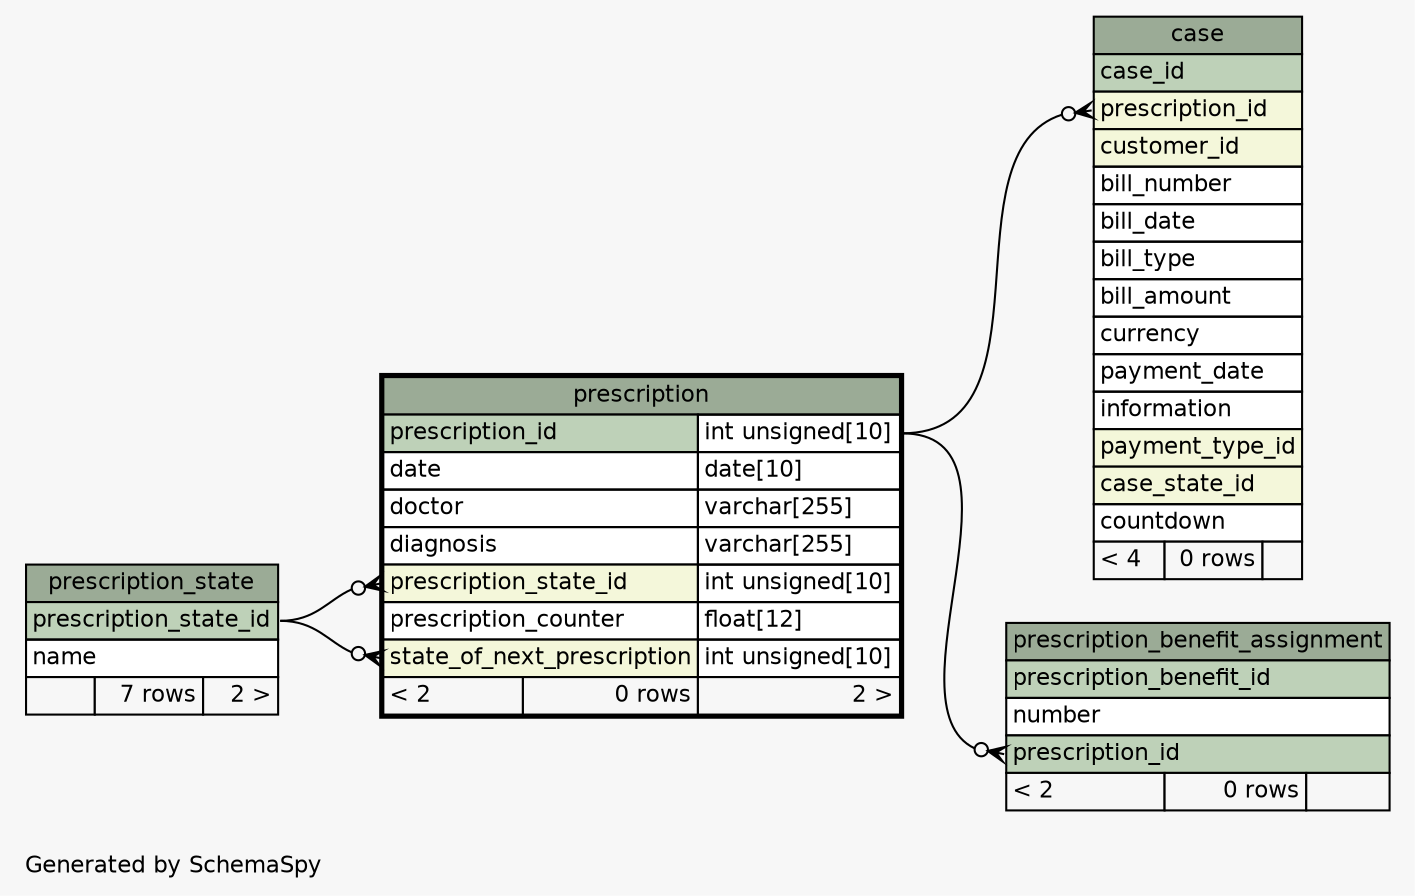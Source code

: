 // dot 2.40.1 on Linux 5.3.0-28-generic
// SchemaSpy rev 590
digraph "oneDegreeRelationshipsDiagram" {
  graph [
    rankdir="RL"
    bgcolor="#f7f7f7"
    label="\nGenerated by SchemaSpy"
    labeljust="l"
    nodesep="0.18"
    ranksep="0.46"
    fontname="Helvetica"
    fontsize="11"
  ];
  node [
    fontname="Helvetica"
    fontsize="11"
    shape="plaintext"
  ];
  edge [
    arrowsize="0.8"
  ];
  "case":"prescription_id":w -> "prescription":"prescription_id.type":e [arrowhead=none dir=back arrowtail=crowodot];
  "prescription":"prescription_state_id":w -> "prescription_state":"prescription_state_id":e [arrowhead=none dir=back arrowtail=crowodot];
  "prescription":"state_of_next_prescription":w -> "prescription_state":"prescription_state_id":e [arrowhead=none dir=back arrowtail=crowodot];
  "prescription_benefit_assignment":"prescription_id":w -> "prescription":"prescription_id.type":e [arrowhead=none dir=back arrowtail=crowodot];
  "case" [
    label=<
    <TABLE BORDER="0" CELLBORDER="1" CELLSPACING="0" BGCOLOR="#ffffff">
      <TR><TD COLSPAN="3" BGCOLOR="#9bab96" ALIGN="CENTER">case</TD></TR>
      <TR><TD PORT="case_id" COLSPAN="3" BGCOLOR="#bed1b8" ALIGN="LEFT">case_id</TD></TR>
      <TR><TD PORT="prescription_id" COLSPAN="3" BGCOLOR="#f4f7da" ALIGN="LEFT">prescription_id</TD></TR>
      <TR><TD PORT="customer_id" COLSPAN="3" BGCOLOR="#f4f7da" ALIGN="LEFT">customer_id</TD></TR>
      <TR><TD PORT="bill_number" COLSPAN="3" ALIGN="LEFT">bill_number</TD></TR>
      <TR><TD PORT="bill_date" COLSPAN="3" ALIGN="LEFT">bill_date</TD></TR>
      <TR><TD PORT="bill_type" COLSPAN="3" ALIGN="LEFT">bill_type</TD></TR>
      <TR><TD PORT="bill_amount" COLSPAN="3" ALIGN="LEFT">bill_amount</TD></TR>
      <TR><TD PORT="currency" COLSPAN="3" ALIGN="LEFT">currency</TD></TR>
      <TR><TD PORT="payment_date" COLSPAN="3" ALIGN="LEFT">payment_date</TD></TR>
      <TR><TD PORT="information" COLSPAN="3" ALIGN="LEFT">information</TD></TR>
      <TR><TD PORT="payment_type_id" COLSPAN="3" BGCOLOR="#f4f7da" ALIGN="LEFT">payment_type_id</TD></TR>
      <TR><TD PORT="case_state_id" COLSPAN="3" BGCOLOR="#f4f7da" ALIGN="LEFT">case_state_id</TD></TR>
      <TR><TD PORT="countdown" COLSPAN="3" ALIGN="LEFT">countdown</TD></TR>
      <TR><TD ALIGN="LEFT" BGCOLOR="#f7f7f7">&lt; 4</TD><TD ALIGN="RIGHT" BGCOLOR="#f7f7f7">0 rows</TD><TD ALIGN="RIGHT" BGCOLOR="#f7f7f7">  </TD></TR>
    </TABLE>>
    URL="case.html"
    tooltip="case"
  ];
  "prescription" [
    label=<
    <TABLE BORDER="2" CELLBORDER="1" CELLSPACING="0" BGCOLOR="#ffffff">
      <TR><TD COLSPAN="3" BGCOLOR="#9bab96" ALIGN="CENTER">prescription</TD></TR>
      <TR><TD PORT="prescription_id" COLSPAN="2" BGCOLOR="#bed1b8" ALIGN="LEFT">prescription_id</TD><TD PORT="prescription_id.type" ALIGN="LEFT">int unsigned[10]</TD></TR>
      <TR><TD PORT="date" COLSPAN="2" ALIGN="LEFT">date</TD><TD PORT="date.type" ALIGN="LEFT">date[10]</TD></TR>
      <TR><TD PORT="doctor" COLSPAN="2" ALIGN="LEFT">doctor</TD><TD PORT="doctor.type" ALIGN="LEFT">varchar[255]</TD></TR>
      <TR><TD PORT="diagnosis" COLSPAN="2" ALIGN="LEFT">diagnosis</TD><TD PORT="diagnosis.type" ALIGN="LEFT">varchar[255]</TD></TR>
      <TR><TD PORT="prescription_state_id" COLSPAN="2" BGCOLOR="#f4f7da" ALIGN="LEFT">prescription_state_id</TD><TD PORT="prescription_state_id.type" ALIGN="LEFT">int unsigned[10]</TD></TR>
      <TR><TD PORT="prescription_counter" COLSPAN="2" ALIGN="LEFT">prescription_counter</TD><TD PORT="prescription_counter.type" ALIGN="LEFT">float[12]</TD></TR>
      <TR><TD PORT="state_of_next_prescription" COLSPAN="2" BGCOLOR="#f4f7da" ALIGN="LEFT">state_of_next_prescription</TD><TD PORT="state_of_next_prescription.type" ALIGN="LEFT">int unsigned[10]</TD></TR>
      <TR><TD ALIGN="LEFT" BGCOLOR="#f7f7f7">&lt; 2</TD><TD ALIGN="RIGHT" BGCOLOR="#f7f7f7">0 rows</TD><TD ALIGN="RIGHT" BGCOLOR="#f7f7f7">2 &gt;</TD></TR>
    </TABLE>>
    URL="prescription.html"
    tooltip="prescription"
  ];
  "prescription_benefit_assignment" [
    label=<
    <TABLE BORDER="0" CELLBORDER="1" CELLSPACING="0" BGCOLOR="#ffffff">
      <TR><TD COLSPAN="3" BGCOLOR="#9bab96" ALIGN="CENTER">prescription_benefit_assignment</TD></TR>
      <TR><TD PORT="prescription_benefit_id" COLSPAN="3" BGCOLOR="#bed1b8" ALIGN="LEFT">prescription_benefit_id</TD></TR>
      <TR><TD PORT="number" COLSPAN="3" ALIGN="LEFT">number</TD></TR>
      <TR><TD PORT="prescription_id" COLSPAN="3" BGCOLOR="#bed1b8" ALIGN="LEFT">prescription_id</TD></TR>
      <TR><TD ALIGN="LEFT" BGCOLOR="#f7f7f7">&lt; 2</TD><TD ALIGN="RIGHT" BGCOLOR="#f7f7f7">0 rows</TD><TD ALIGN="RIGHT" BGCOLOR="#f7f7f7">  </TD></TR>
    </TABLE>>
    URL="prescription_benefit_assignment.html"
    tooltip="prescription_benefit_assignment"
  ];
  "prescription_state" [
    label=<
    <TABLE BORDER="0" CELLBORDER="1" CELLSPACING="0" BGCOLOR="#ffffff">
      <TR><TD COLSPAN="3" BGCOLOR="#9bab96" ALIGN="CENTER">prescription_state</TD></TR>
      <TR><TD PORT="prescription_state_id" COLSPAN="3" BGCOLOR="#bed1b8" ALIGN="LEFT">prescription_state_id</TD></TR>
      <TR><TD PORT="name" COLSPAN="3" ALIGN="LEFT">name</TD></TR>
      <TR><TD ALIGN="LEFT" BGCOLOR="#f7f7f7">  </TD><TD ALIGN="RIGHT" BGCOLOR="#f7f7f7">7 rows</TD><TD ALIGN="RIGHT" BGCOLOR="#f7f7f7">2 &gt;</TD></TR>
    </TABLE>>
    URL="prescription_state.html"
    tooltip="prescription_state"
  ];
}

